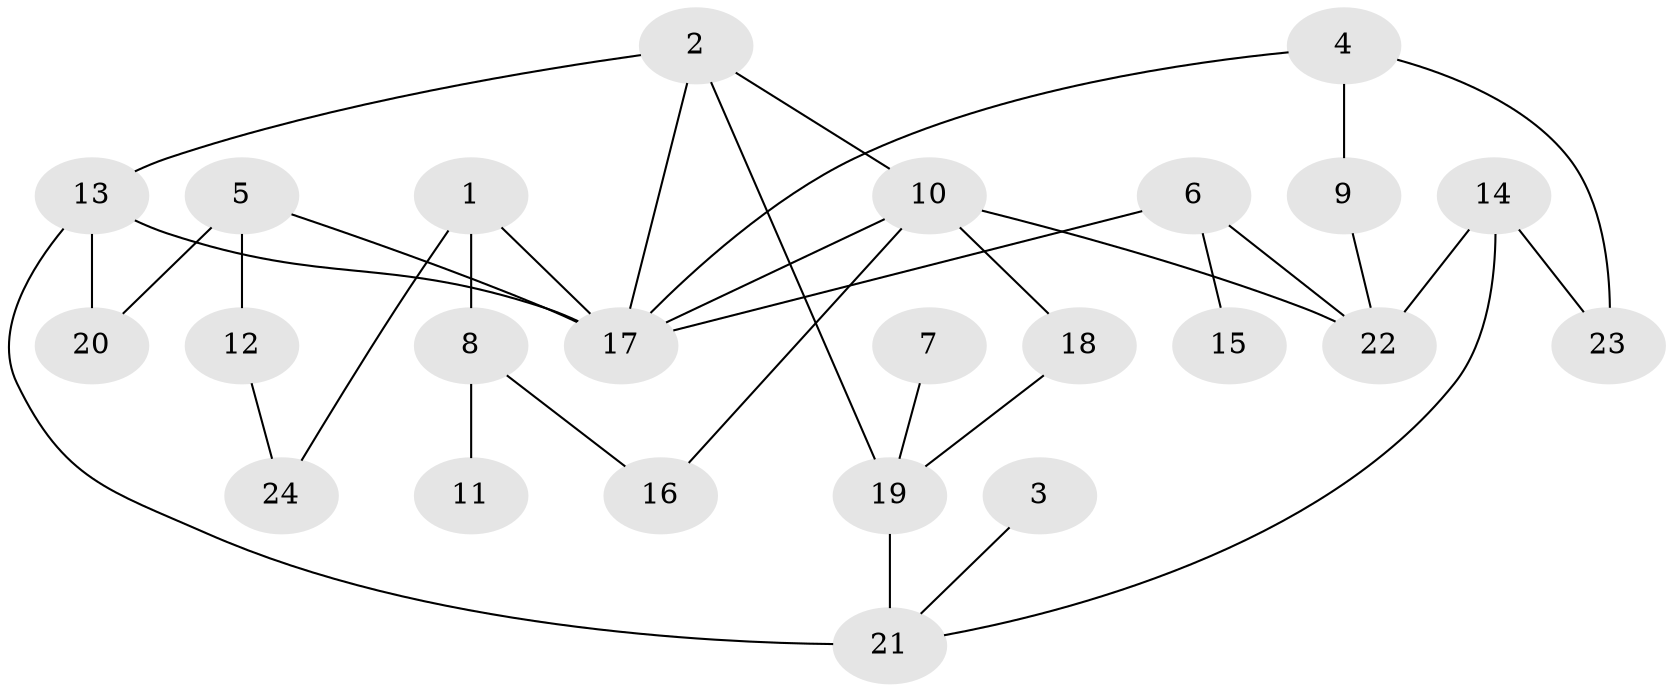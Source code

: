 // original degree distribution, {3: 0.189873417721519, 8: 0.012658227848101266, 4: 0.08860759493670886, 5: 0.0379746835443038, 6: 0.02531645569620253, 2: 0.3670886075949367, 1: 0.27848101265822783}
// Generated by graph-tools (version 1.1) at 2025/36/03/04/25 23:36:01]
// undirected, 24 vertices, 34 edges
graph export_dot {
  node [color=gray90,style=filled];
  1;
  2;
  3;
  4;
  5;
  6;
  7;
  8;
  9;
  10;
  11;
  12;
  13;
  14;
  15;
  16;
  17;
  18;
  19;
  20;
  21;
  22;
  23;
  24;
  1 -- 8 [weight=1.0];
  1 -- 17 [weight=1.0];
  1 -- 24 [weight=1.0];
  2 -- 10 [weight=2.0];
  2 -- 13 [weight=1.0];
  2 -- 17 [weight=2.0];
  2 -- 19 [weight=1.0];
  3 -- 21 [weight=1.0];
  4 -- 9 [weight=1.0];
  4 -- 17 [weight=1.0];
  4 -- 23 [weight=1.0];
  5 -- 12 [weight=1.0];
  5 -- 17 [weight=1.0];
  5 -- 20 [weight=1.0];
  6 -- 15 [weight=1.0];
  6 -- 17 [weight=1.0];
  6 -- 22 [weight=1.0];
  7 -- 19 [weight=1.0];
  8 -- 11 [weight=1.0];
  8 -- 16 [weight=1.0];
  9 -- 22 [weight=1.0];
  10 -- 16 [weight=1.0];
  10 -- 17 [weight=1.0];
  10 -- 18 [weight=1.0];
  10 -- 22 [weight=1.0];
  12 -- 24 [weight=1.0];
  13 -- 17 [weight=2.0];
  13 -- 20 [weight=1.0];
  13 -- 21 [weight=2.0];
  14 -- 21 [weight=1.0];
  14 -- 22 [weight=2.0];
  14 -- 23 [weight=1.0];
  18 -- 19 [weight=1.0];
  19 -- 21 [weight=1.0];
}
